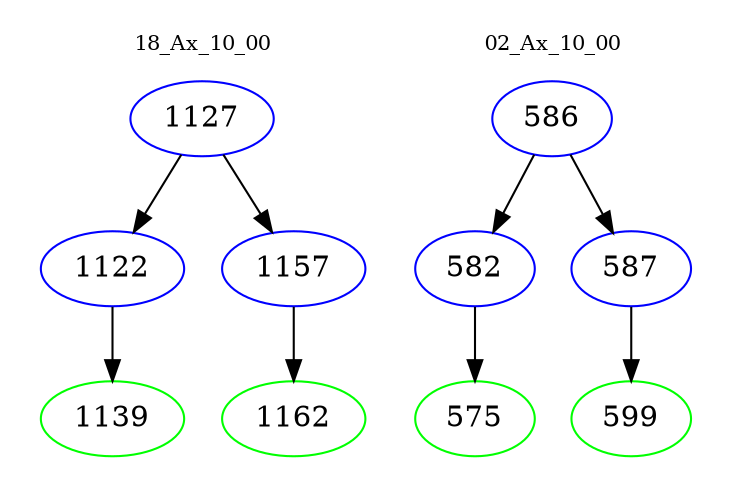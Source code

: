 digraph{
subgraph cluster_0 {
color = white
label = "18_Ax_10_00";
fontsize=10;
T0_1127 [label="1127", color="blue"]
T0_1127 -> T0_1122 [color="black"]
T0_1122 [label="1122", color="blue"]
T0_1122 -> T0_1139 [color="black"]
T0_1139 [label="1139", color="green"]
T0_1127 -> T0_1157 [color="black"]
T0_1157 [label="1157", color="blue"]
T0_1157 -> T0_1162 [color="black"]
T0_1162 [label="1162", color="green"]
}
subgraph cluster_1 {
color = white
label = "02_Ax_10_00";
fontsize=10;
T1_586 [label="586", color="blue"]
T1_586 -> T1_582 [color="black"]
T1_582 [label="582", color="blue"]
T1_582 -> T1_575 [color="black"]
T1_575 [label="575", color="green"]
T1_586 -> T1_587 [color="black"]
T1_587 [label="587", color="blue"]
T1_587 -> T1_599 [color="black"]
T1_599 [label="599", color="green"]
}
}
